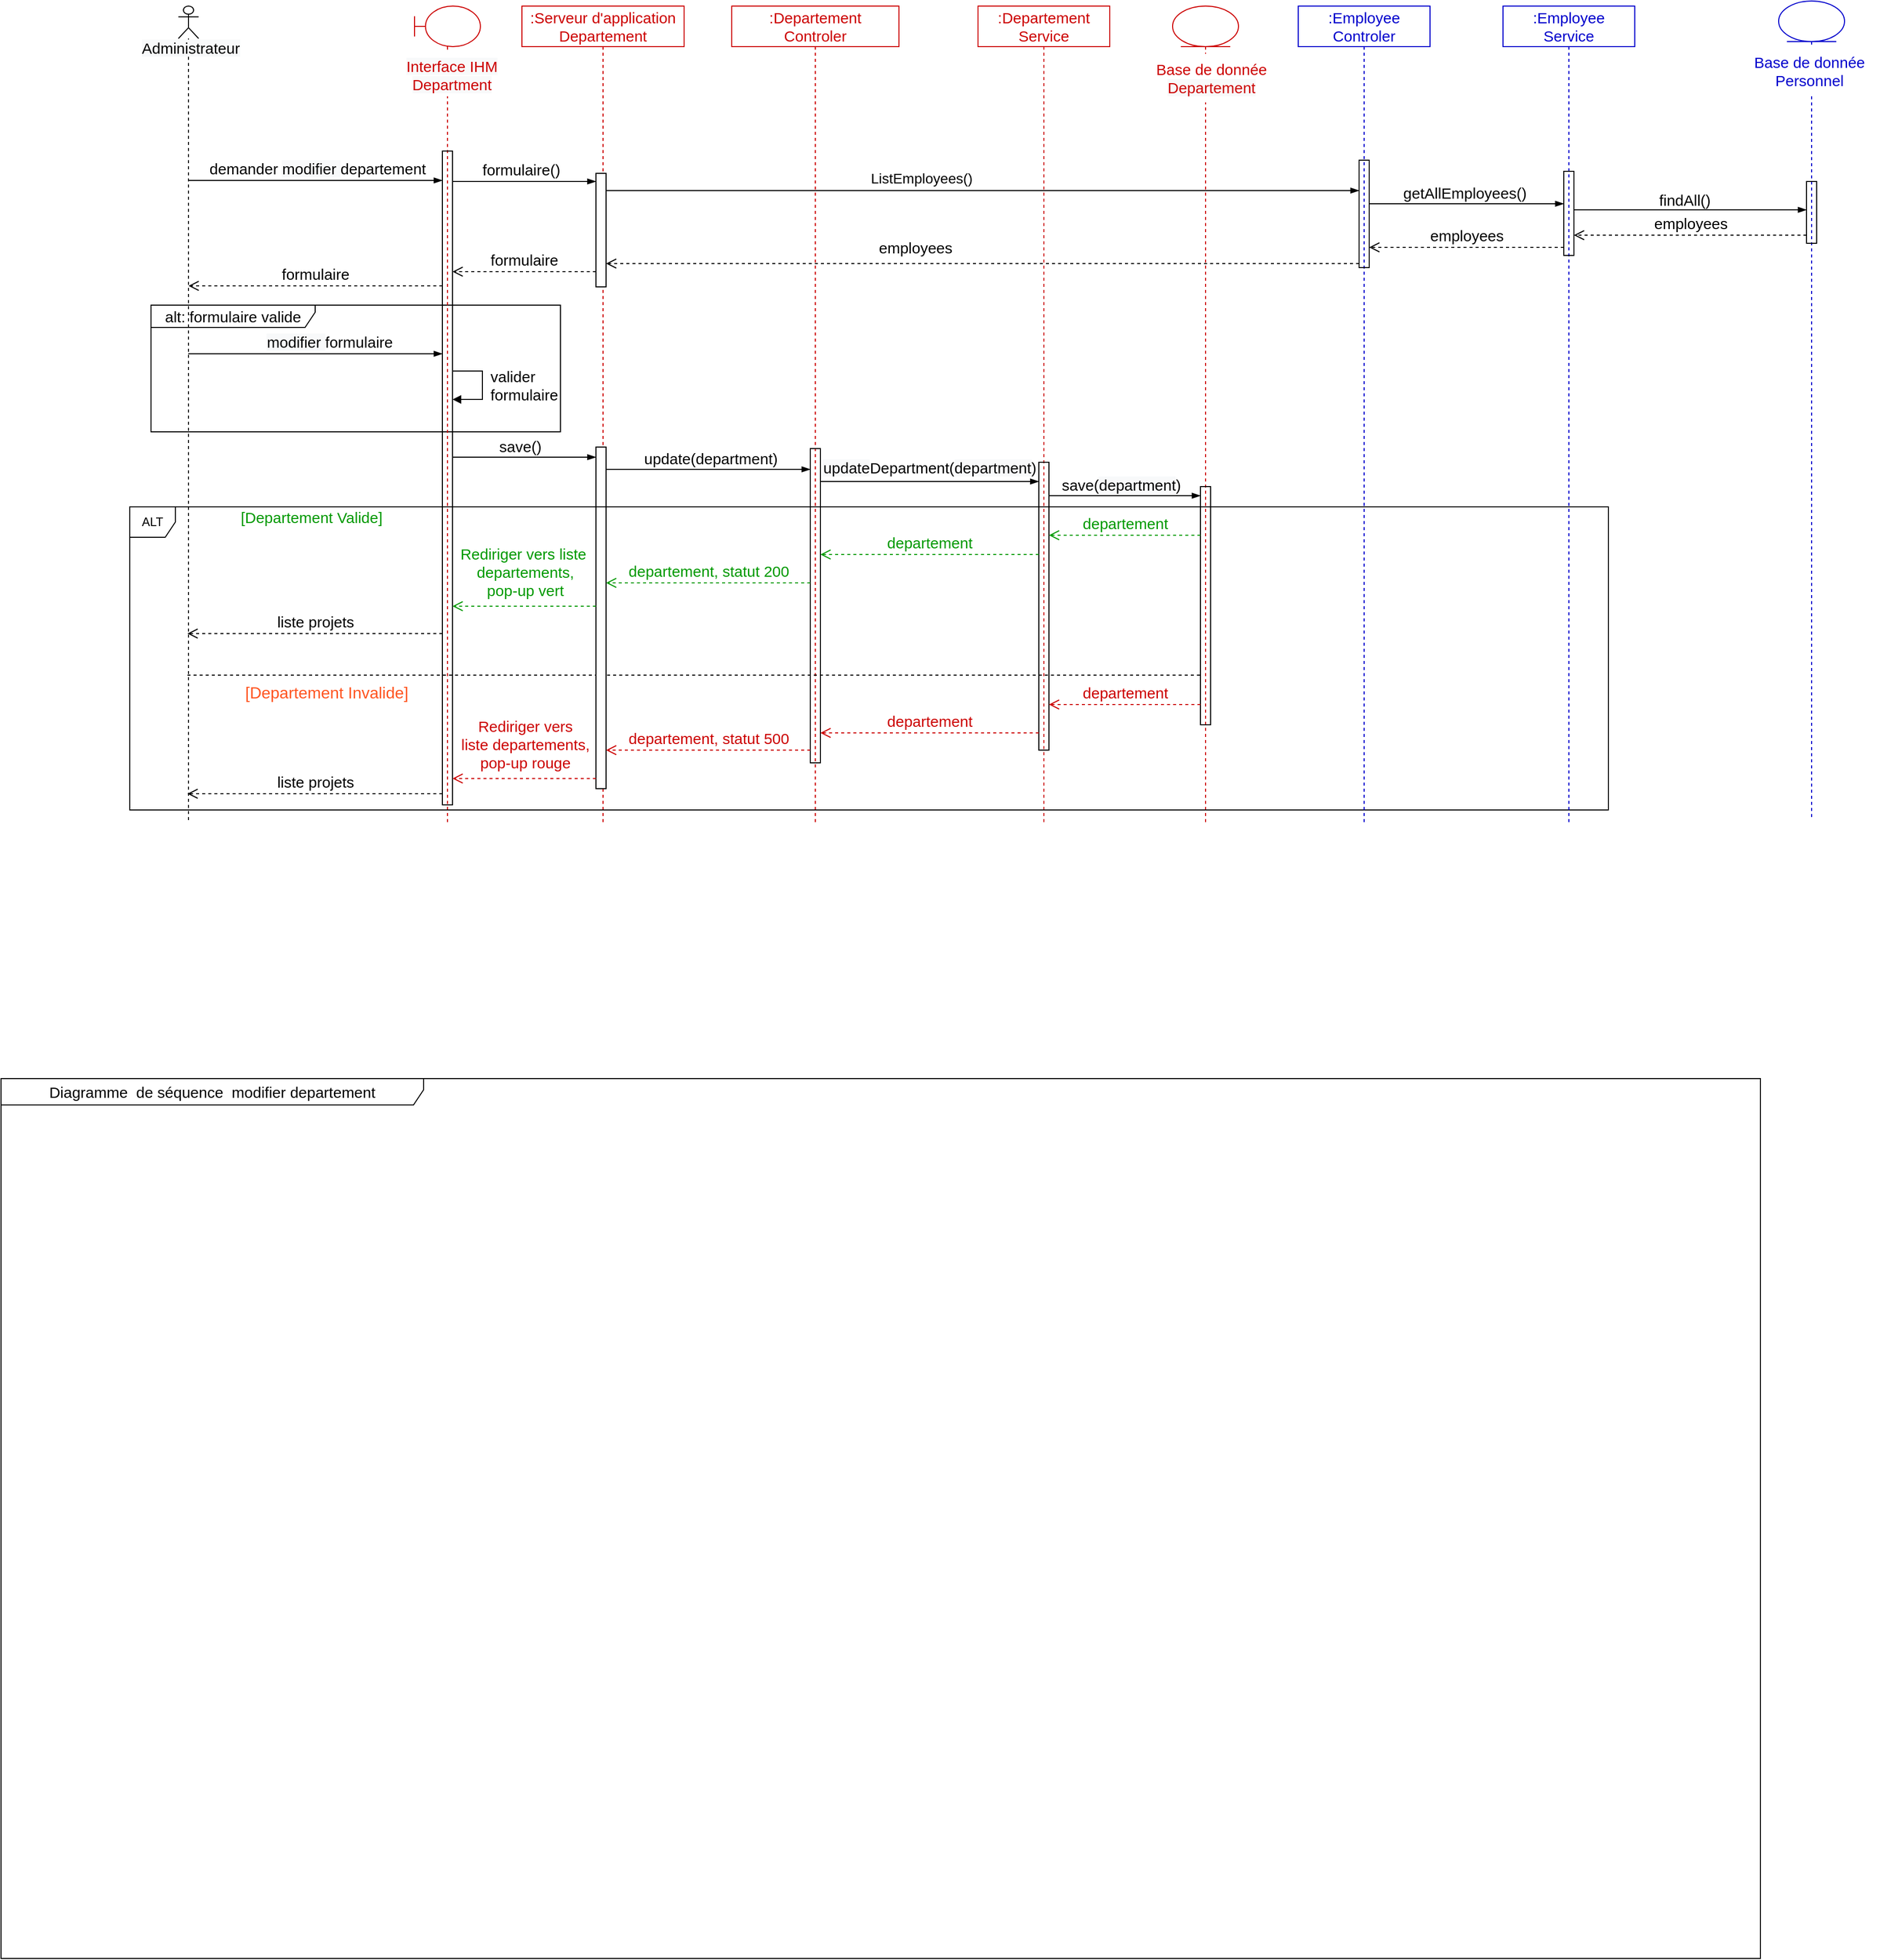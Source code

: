<mxfile version="20.2.3" type="github">
  <diagram id="Mkl_PsdnmxrldSqLvvV-" name="Page-1">
    <mxGraphModel dx="2249" dy="794" grid="0" gridSize="10" guides="1" tooltips="1" connect="1" arrows="1" fold="1" page="1" pageScale="1" pageWidth="827" pageHeight="1169" math="0" shadow="0">
      <root>
        <mxCell id="0" />
        <mxCell id="1" parent="0" />
        <mxCell id="fcN-yEFnmqgdUuzDJul8-1" value="&lt;font style=&quot;font-size: 15px;&quot;&gt;alt: formulaire valide&lt;/font&gt;" style="shape=umlFrame;whiteSpace=wrap;html=1;width=162;height=22;" vertex="1" parent="1">
          <mxGeometry x="83" y="360" width="404" height="125" as="geometry" />
        </mxCell>
        <mxCell id="fcN-yEFnmqgdUuzDJul8-2" value=":Departement&lt;br&gt;Controler" style="shape=umlLifeline;perimeter=lifelinePerimeter;whiteSpace=wrap;html=1;container=1;collapsible=0;recursiveResize=0;outlineConnect=0;rounded=0;shadow=0;glass=0;sketch=0;fillColor=none;fontSize=15;fontColor=#CC0000;strokeColor=#CC0000;" vertex="1" parent="1">
          <mxGeometry x="656" y="65" width="165" height="805" as="geometry" />
        </mxCell>
        <mxCell id="fcN-yEFnmqgdUuzDJul8-3" value="" style="html=1;points=[];perimeter=orthogonalPerimeter;rounded=0;shadow=0;glass=0;sketch=0;fontSize=15;fillColor=none;" vertex="1" parent="fcN-yEFnmqgdUuzDJul8-2">
          <mxGeometry x="77.5" y="436.5" width="10" height="310" as="geometry" />
        </mxCell>
        <mxCell id="fcN-yEFnmqgdUuzDJul8-4" style="edgeStyle=none;rounded=0;orthogonalLoop=1;jettySize=auto;html=1;fontSize=15;fontColor=#000000;strokeColor=#000000;endArrow=none;endFill=0;dashed=1;" edge="1" parent="1" target="fcN-yEFnmqgdUuzDJul8-10">
          <mxGeometry relative="1" as="geometry">
            <Array as="points">
              <mxPoint x="238" y="725" />
            </Array>
            <mxPoint x="118.962" y="725.0" as="sourcePoint" />
          </mxGeometry>
        </mxCell>
        <mxCell id="fcN-yEFnmqgdUuzDJul8-5" value="" style="shape=umlLifeline;participant=umlActor;perimeter=lifelinePerimeter;whiteSpace=wrap;html=1;container=1;collapsible=0;recursiveResize=0;verticalAlign=top;spacingTop=36;outlineConnect=0;fillColor=none;size=32;sketch=0;shadow=0;rounded=0;glass=0;" vertex="1" parent="1">
          <mxGeometry x="110" y="65" width="20" height="805" as="geometry" />
        </mxCell>
        <mxCell id="fcN-yEFnmqgdUuzDJul8-6" value="&lt;span style=&quot;color: rgb(0, 0, 0); font-family: Helvetica; font-size: 15px; font-style: normal; font-variant-ligatures: normal; font-variant-caps: normal; font-weight: 400; letter-spacing: normal; orphans: 2; text-align: center; text-indent: 0px; text-transform: none; widows: 2; word-spacing: 0px; -webkit-text-stroke-width: 0px; background-color: rgb(248, 249, 250); text-decoration-thickness: initial; text-decoration-style: initial; text-decoration-color: initial; float: none; display: inline !important;&quot;&gt;Administrateur&lt;/span&gt;" style="text;whiteSpace=wrap;html=1;fontSize=15;" vertex="1" parent="1">
          <mxGeometry x="72" y="91" width="105" height="36" as="geometry" />
        </mxCell>
        <mxCell id="fcN-yEFnmqgdUuzDJul8-7" value=":Departement&lt;br&gt;Service" style="shape=umlLifeline;perimeter=lifelinePerimeter;whiteSpace=wrap;html=1;container=1;collapsible=0;recursiveResize=0;outlineConnect=0;rounded=0;shadow=0;glass=0;sketch=0;fillColor=none;fontSize=15;fontColor=#CC0000;strokeColor=#CC0000;" vertex="1" parent="1">
          <mxGeometry x="899" y="65" width="130" height="805" as="geometry" />
        </mxCell>
        <mxCell id="fcN-yEFnmqgdUuzDJul8-8" value="" style="html=1;points=[];perimeter=orthogonalPerimeter;rounded=0;shadow=0;glass=0;sketch=0;fontSize=15;fillColor=none;" vertex="1" parent="fcN-yEFnmqgdUuzDJul8-7">
          <mxGeometry x="60" y="450" width="10" height="284" as="geometry" />
        </mxCell>
        <mxCell id="fcN-yEFnmqgdUuzDJul8-9" value="" style="shape=umlLifeline;participant=umlEntity;perimeter=lifelinePerimeter;whiteSpace=wrap;html=1;container=1;collapsible=0;recursiveResize=0;verticalAlign=top;spacingTop=36;outlineConnect=0;rounded=0;shadow=0;glass=0;sketch=0;fontSize=15;fillColor=none;fontColor=#CC6600;strokeColor=#CC0000;" vertex="1" parent="1">
          <mxGeometry x="1091" y="65" width="65" height="805" as="geometry" />
        </mxCell>
        <mxCell id="fcN-yEFnmqgdUuzDJul8-10" value="" style="html=1;points=[];perimeter=orthogonalPerimeter;rounded=0;shadow=0;glass=0;sketch=0;fontSize=15;fillColor=none;" vertex="1" parent="fcN-yEFnmqgdUuzDJul8-9">
          <mxGeometry x="27.5" y="474" width="10" height="235" as="geometry" />
        </mxCell>
        <mxCell id="fcN-yEFnmqgdUuzDJul8-11" value="&lt;span style=&quot;font-family: Helvetica; font-size: 15px; font-style: normal; font-variant-ligatures: normal; font-variant-caps: normal; font-weight: 400; letter-spacing: normal; orphans: 2; text-indent: 0px; text-transform: none; widows: 2; word-spacing: 0px; -webkit-text-stroke-width: 0px; text-decoration-thickness: initial; text-decoration-style: initial; text-decoration-color: initial; float: none; display: inline !important;&quot;&gt;Base de donnée&lt;br&gt;&lt;span style=&quot;background-color: rgb(248, 249, 250);&quot;&gt;Departement&lt;/span&gt;&lt;br&gt;&lt;/span&gt;" style="text;whiteSpace=wrap;html=1;fontSize=15;align=center;fillColor=default;fontColor=#CC0000;labelBackgroundColor=default;" vertex="1" parent="fcN-yEFnmqgdUuzDJul8-9">
          <mxGeometry x="-21" y="47" width="119" height="48" as="geometry" />
        </mxCell>
        <mxCell id="fcN-yEFnmqgdUuzDJul8-12" value="" style="shape=umlLifeline;participant=umlBoundary;perimeter=lifelinePerimeter;whiteSpace=wrap;html=1;container=1;collapsible=0;recursiveResize=0;verticalAlign=top;spacingTop=36;outlineConnect=0;rounded=0;shadow=0;glass=0;sketch=0;fontSize=15;fillColor=none;fontColor=#CC6600;strokeColor=#CC0000;" vertex="1" parent="1">
          <mxGeometry x="343" y="65" width="65" height="805" as="geometry" />
        </mxCell>
        <mxCell id="fcN-yEFnmqgdUuzDJul8-13" value="&lt;span style=&quot;font-family: Helvetica; font-size: 15px; font-style: normal; font-variant-ligatures: normal; font-variant-caps: normal; font-weight: 400; letter-spacing: normal; orphans: 2; text-indent: 0px; text-transform: none; widows: 2; word-spacing: 0px; -webkit-text-stroke-width: 0px; background-color: rgb(248, 249, 250); text-decoration-thickness: initial; text-decoration-style: initial; text-decoration-color: initial; float: none; display: inline !important;&quot;&gt;Interface IHM&lt;/span&gt;&lt;br style=&quot;font-family: Helvetica; font-size: 15px; font-style: normal; font-variant-ligatures: normal; font-variant-caps: normal; font-weight: 400; letter-spacing: normal; orphans: 2; text-indent: 0px; text-transform: none; widows: 2; word-spacing: 0px; -webkit-text-stroke-width: 0px; background-color: rgb(248, 249, 250); text-decoration-thickness: initial; text-decoration-style: initial; text-decoration-color: initial;&quot;&gt;&lt;span style=&quot;font-family: Helvetica; font-size: 15px; font-style: normal; font-variant-ligatures: normal; font-variant-caps: normal; font-weight: 400; letter-spacing: normal; orphans: 2; text-indent: 0px; text-transform: none; widows: 2; word-spacing: 0px; -webkit-text-stroke-width: 0px; background-color: rgb(248, 249, 250); text-decoration-thickness: initial; text-decoration-style: initial; text-decoration-color: initial; float: none; display: inline !important;&quot;&gt;Department&lt;/span&gt;" style="text;whiteSpace=wrap;html=1;fontSize=15;align=center;fillColor=default;fontColor=#CC0000;" vertex="1" parent="fcN-yEFnmqgdUuzDJul8-12">
          <mxGeometry x="-24" y="44" width="122" height="45" as="geometry" />
        </mxCell>
        <mxCell id="fcN-yEFnmqgdUuzDJul8-14" value="" style="html=1;points=[];perimeter=orthogonalPerimeter;rounded=0;shadow=0;glass=0;sketch=0;fontSize=15;fillColor=none;" vertex="1" parent="fcN-yEFnmqgdUuzDJul8-12">
          <mxGeometry x="27.5" y="143" width="10" height="645" as="geometry" />
        </mxCell>
        <mxCell id="fcN-yEFnmqgdUuzDJul8-15" value="valider&lt;br&gt;formulaire" style="edgeStyle=orthogonalEdgeStyle;html=1;align=left;spacingLeft=2;endArrow=block;rounded=0;fontSize=15;labelBackgroundColor=none;" edge="1" parent="fcN-yEFnmqgdUuzDJul8-12">
          <mxGeometry x="-0.001" y="4" relative="1" as="geometry">
            <mxPoint x="37.5" y="360.037" as="sourcePoint" />
            <Array as="points">
              <mxPoint x="67" y="360" />
              <mxPoint x="67" y="388" />
            </Array>
            <mxPoint x="37.5" y="388.037" as="targetPoint" />
            <mxPoint as="offset" />
          </mxGeometry>
        </mxCell>
        <mxCell id="fcN-yEFnmqgdUuzDJul8-16" value="" style="edgeStyle=elbowEdgeStyle;fontSize=12;html=1;endArrow=blockThin;endFill=1;rounded=0;" edge="1" parent="1" source="fcN-yEFnmqgdUuzDJul8-5" target="fcN-yEFnmqgdUuzDJul8-14">
          <mxGeometry width="160" relative="1" as="geometry">
            <mxPoint x="628" y="319" as="sourcePoint" />
            <mxPoint x="788" y="319" as="targetPoint" />
            <Array as="points">
              <mxPoint x="190" y="237" />
              <mxPoint x="171" y="210" />
            </Array>
          </mxGeometry>
        </mxCell>
        <mxCell id="fcN-yEFnmqgdUuzDJul8-17" value="demander&amp;nbsp;&lt;span style=&quot;background-color: rgb(248, 249, 250);&quot;&gt;modifier&amp;nbsp;&lt;/span&gt;departement" style="edgeLabel;html=1;align=center;verticalAlign=middle;resizable=0;points=[];fontSize=15;" vertex="1" connectable="0" parent="fcN-yEFnmqgdUuzDJul8-16">
          <mxGeometry x="-0.395" relative="1" as="geometry">
            <mxPoint x="51" y="-12" as="offset" />
          </mxGeometry>
        </mxCell>
        <mxCell id="fcN-yEFnmqgdUuzDJul8-18" value="" style="edgeStyle=elbowEdgeStyle;fontSize=12;html=1;endArrow=blockThin;endFill=1;rounded=0;" edge="1" parent="1" source="fcN-yEFnmqgdUuzDJul8-3" target="fcN-yEFnmqgdUuzDJul8-8">
          <mxGeometry width="160" relative="1" as="geometry">
            <mxPoint x="394" y="372" as="sourcePoint" />
            <mxPoint x="554" y="372" as="targetPoint" />
            <Array as="points">
              <mxPoint x="778" y="534" />
              <mxPoint x="753" y="325" />
              <mxPoint x="602" y="310" />
              <mxPoint x="527" y="339" />
            </Array>
          </mxGeometry>
        </mxCell>
        <mxCell id="fcN-yEFnmqgdUuzDJul8-19" value="&lt;span style=&quot;background-color: rgb(248, 249, 250);&quot;&gt;update&lt;/span&gt;Department(&lt;span style=&quot;background-color: rgb(248, 249, 250);&quot;&gt;department&lt;/span&gt;)" style="edgeLabel;html=1;align=center;verticalAlign=middle;resizable=0;points=[];fontSize=15;" vertex="1" connectable="0" parent="fcN-yEFnmqgdUuzDJul8-18">
          <mxGeometry x="0.124" relative="1" as="geometry">
            <mxPoint x="-14" y="-14" as="offset" />
          </mxGeometry>
        </mxCell>
        <mxCell id="fcN-yEFnmqgdUuzDJul8-20" value="" style="edgeStyle=elbowEdgeStyle;fontSize=12;html=1;endArrow=blockThin;endFill=1;rounded=0;" edge="1" parent="1" source="fcN-yEFnmqgdUuzDJul8-8" target="fcN-yEFnmqgdUuzDJul8-10">
          <mxGeometry width="160" relative="1" as="geometry">
            <mxPoint x="474" y="372" as="sourcePoint" />
            <mxPoint x="634" y="372" as="targetPoint" />
            <Array as="points">
              <mxPoint x="1060" y="548" />
              <mxPoint x="969" y="559" />
              <mxPoint x="766" y="335" />
            </Array>
          </mxGeometry>
        </mxCell>
        <mxCell id="fcN-yEFnmqgdUuzDJul8-21" value="save(&lt;span style=&quot;background-color: rgb(248, 249, 250);&quot;&gt;department&lt;/span&gt;)" style="edgeLabel;html=1;align=center;verticalAlign=middle;resizable=0;points=[];fontSize=15;" vertex="1" connectable="0" parent="fcN-yEFnmqgdUuzDJul8-20">
          <mxGeometry x="-0.356" y="2" relative="1" as="geometry">
            <mxPoint x="23" y="-9" as="offset" />
          </mxGeometry>
        </mxCell>
        <mxCell id="fcN-yEFnmqgdUuzDJul8-22" value="&lt;font color=&quot;#009900&quot;&gt;departement&lt;/font&gt;" style="html=1;verticalAlign=bottom;endArrow=open;dashed=1;endSize=8;rounded=0;fontSize=15;strokeColor=#009900;" edge="1" parent="1" source="fcN-yEFnmqgdUuzDJul8-10" target="fcN-yEFnmqgdUuzDJul8-8">
          <mxGeometry relative="1" as="geometry">
            <mxPoint x="806" y="359" as="sourcePoint" />
            <mxPoint x="668" y="359" as="targetPoint" />
            <Array as="points">
              <mxPoint x="1025" y="587" />
            </Array>
          </mxGeometry>
        </mxCell>
        <mxCell id="fcN-yEFnmqgdUuzDJul8-23" value="&lt;span style=&quot;color: rgb(0, 153, 0);&quot;&gt;departement&lt;/span&gt;" style="html=1;verticalAlign=bottom;endArrow=open;dashed=1;endSize=8;rounded=0;fontSize=15;strokeColor=#009900;" edge="1" parent="1" source="fcN-yEFnmqgdUuzDJul8-8" target="fcN-yEFnmqgdUuzDJul8-3">
          <mxGeometry relative="1" as="geometry">
            <mxPoint x="658" y="364" as="sourcePoint" />
            <mxPoint x="477" y="364" as="targetPoint" />
            <Array as="points">
              <mxPoint x="895" y="606" />
            </Array>
          </mxGeometry>
        </mxCell>
        <mxCell id="fcN-yEFnmqgdUuzDJul8-24" value=":Serveur d&#39;application&lt;br&gt;Departement" style="shape=umlLifeline;perimeter=lifelinePerimeter;whiteSpace=wrap;html=1;container=1;collapsible=0;recursiveResize=0;outlineConnect=0;rounded=0;shadow=0;glass=0;sketch=0;fillColor=none;fontSize=15;fontColor=#CC0000;strokeColor=#CC0000;" vertex="1" parent="1">
          <mxGeometry x="449" y="65" width="160" height="805" as="geometry" />
        </mxCell>
        <mxCell id="fcN-yEFnmqgdUuzDJul8-25" value="" style="html=1;points=[];perimeter=orthogonalPerimeter;" vertex="1" parent="fcN-yEFnmqgdUuzDJul8-24">
          <mxGeometry x="73" y="165" width="10" height="112" as="geometry" />
        </mxCell>
        <mxCell id="fcN-yEFnmqgdUuzDJul8-26" value="" style="html=1;points=[];perimeter=orthogonalPerimeter;" vertex="1" parent="fcN-yEFnmqgdUuzDJul8-24">
          <mxGeometry x="73" y="435" width="10" height="337" as="geometry" />
        </mxCell>
        <mxCell id="fcN-yEFnmqgdUuzDJul8-27" value="" style="fontSize=12;html=1;endArrow=blockThin;endFill=1;rounded=0;" edge="1" parent="1" source="fcN-yEFnmqgdUuzDJul8-14" target="fcN-yEFnmqgdUuzDJul8-25">
          <mxGeometry width="160" relative="1" as="geometry">
            <mxPoint x="294" y="256" as="sourcePoint" />
            <mxPoint x="599" y="366" as="targetPoint" />
            <Array as="points">
              <mxPoint x="382" y="238" />
            </Array>
          </mxGeometry>
        </mxCell>
        <mxCell id="fcN-yEFnmqgdUuzDJul8-28" value="formulaire()" style="edgeLabel;html=1;align=center;verticalAlign=middle;resizable=0;points=[];fontSize=15;" vertex="1" connectable="0" parent="fcN-yEFnmqgdUuzDJul8-27">
          <mxGeometry x="-0.006" y="-3" relative="1" as="geometry">
            <mxPoint x="-3" y="-15" as="offset" />
          </mxGeometry>
        </mxCell>
        <mxCell id="fcN-yEFnmqgdUuzDJul8-29" value="&lt;font style=&quot;font-size: 15px;&quot;&gt;formulaire&lt;/font&gt;" style="html=1;verticalAlign=bottom;endArrow=open;dashed=1;endSize=8;rounded=0;" edge="1" parent="1" source="fcN-yEFnmqgdUuzDJul8-25" target="fcN-yEFnmqgdUuzDJul8-14">
          <mxGeometry relative="1" as="geometry">
            <mxPoint x="438" y="323" as="sourcePoint" />
            <mxPoint x="358" y="323" as="targetPoint" />
            <Array as="points">
              <mxPoint x="469" y="327" />
            </Array>
          </mxGeometry>
        </mxCell>
        <mxCell id="fcN-yEFnmqgdUuzDJul8-30" value="&lt;font style=&quot;font-size: 15px;&quot;&gt;formulaire&lt;/font&gt;" style="html=1;verticalAlign=bottom;endArrow=open;dashed=1;endSize=8;rounded=0;" edge="1" parent="1" source="fcN-yEFnmqgdUuzDJul8-14" target="fcN-yEFnmqgdUuzDJul8-5">
          <mxGeometry relative="1" as="geometry">
            <mxPoint x="300.5" y="298" as="sourcePoint" />
            <mxPoint x="119.667" y="298" as="targetPoint" />
            <Array as="points">
              <mxPoint x="339" y="341" />
            </Array>
          </mxGeometry>
        </mxCell>
        <mxCell id="fcN-yEFnmqgdUuzDJul8-31" value="" style="fontSize=12;html=1;endArrow=blockThin;endFill=1;rounded=0;" edge="1" parent="1">
          <mxGeometry width="160" relative="1" as="geometry">
            <mxPoint x="119.759" y="408" as="sourcePoint" />
            <mxPoint x="370.5" y="408" as="targetPoint" />
            <Array as="points">
              <mxPoint x="255" y="408" />
            </Array>
          </mxGeometry>
        </mxCell>
        <mxCell id="fcN-yEFnmqgdUuzDJul8-32" value="&lt;span style=&quot;background-color: rgb(248, 249, 250);&quot;&gt;modifier&amp;nbsp;&lt;/span&gt;formulaire" style="edgeLabel;html=1;align=center;verticalAlign=middle;resizable=0;points=[];fontSize=15;" vertex="1" connectable="0" parent="fcN-yEFnmqgdUuzDJul8-31">
          <mxGeometry x="0.128" y="-4" relative="1" as="geometry">
            <mxPoint x="-3" y="-16" as="offset" />
          </mxGeometry>
        </mxCell>
        <mxCell id="fcN-yEFnmqgdUuzDJul8-33" value="" style="fontSize=12;html=1;endArrow=blockThin;endFill=1;rounded=0;" edge="1" parent="1" target="fcN-yEFnmqgdUuzDJul8-26">
          <mxGeometry width="160" relative="1" as="geometry">
            <mxPoint x="380.5" y="510.0" as="sourcePoint" />
            <mxPoint x="622" y="413" as="targetPoint" />
            <Array as="points">
              <mxPoint x="389" y="510" />
            </Array>
          </mxGeometry>
        </mxCell>
        <mxCell id="fcN-yEFnmqgdUuzDJul8-34" value="save()" style="edgeLabel;html=1;align=center;verticalAlign=middle;resizable=0;points=[];labelBackgroundColor=none;fontSize=15;" vertex="1" connectable="0" parent="fcN-yEFnmqgdUuzDJul8-33">
          <mxGeometry x="-0.081" y="1" relative="1" as="geometry">
            <mxPoint x="1" y="-10" as="offset" />
          </mxGeometry>
        </mxCell>
        <mxCell id="fcN-yEFnmqgdUuzDJul8-35" value="" style="fontSize=12;html=1;endArrow=blockThin;endFill=1;rounded=0;" edge="1" parent="1" source="fcN-yEFnmqgdUuzDJul8-26" target="fcN-yEFnmqgdUuzDJul8-3">
          <mxGeometry width="160" relative="1" as="geometry">
            <mxPoint x="532.0" y="522" as="sourcePoint" />
            <mxPoint x="726.5" y="522" as="targetPoint" />
            <Array as="points">
              <mxPoint x="552" y="522" />
            </Array>
          </mxGeometry>
        </mxCell>
        <mxCell id="fcN-yEFnmqgdUuzDJul8-36" value="update&lt;span style=&quot;font-size: 15px;&quot;&gt;(department)&lt;/span&gt;" style="edgeLabel;html=1;align=center;verticalAlign=middle;resizable=0;points=[];labelBackgroundColor=none;fontSize=15;" vertex="1" connectable="0" parent="fcN-yEFnmqgdUuzDJul8-35">
          <mxGeometry x="0.25" relative="1" as="geometry">
            <mxPoint x="-23" y="-11" as="offset" />
          </mxGeometry>
        </mxCell>
        <mxCell id="fcN-yEFnmqgdUuzDJul8-37" value="&lt;span style=&quot;color: rgb(0, 153, 0);&quot;&gt;departement&lt;/span&gt;&lt;font color=&quot;#009900&quot;&gt;, statut 200&lt;/font&gt;" style="html=1;verticalAlign=bottom;endArrow=open;dashed=1;endSize=8;rounded=0;fontSize=15;strokeColor=#009900;" edge="1" parent="1" source="fcN-yEFnmqgdUuzDJul8-3" target="fcN-yEFnmqgdUuzDJul8-26">
          <mxGeometry relative="1" as="geometry">
            <mxPoint x="661" y="606" as="sourcePoint" />
            <mxPoint x="410.0" y="606" as="targetPoint" />
            <Array as="points">
              <mxPoint x="633" y="634" />
            </Array>
          </mxGeometry>
        </mxCell>
        <mxCell id="fcN-yEFnmqgdUuzDJul8-38" value="&lt;font color=&quot;#009900&quot;&gt;Rediriger vers liste&amp;nbsp;&lt;br&gt;&lt;/font&gt;&lt;span style=&quot;color: rgb(0, 153, 0);&quot;&gt;departements&lt;/span&gt;&lt;font color=&quot;#009900&quot;&gt;,&lt;br&gt;pop-up vert&lt;br&gt;&lt;/font&gt;" style="html=1;verticalAlign=bottom;endArrow=open;dashed=1;endSize=8;rounded=0;fontSize=15;strokeColor=#009900;" edge="1" parent="1" source="fcN-yEFnmqgdUuzDJul8-26">
          <mxGeometry x="-0.014" y="-4" relative="1" as="geometry">
            <mxPoint x="674.0" y="609" as="sourcePoint" />
            <mxPoint x="380.5" y="657" as="targetPoint" />
            <Array as="points">
              <mxPoint x="459" y="657" />
            </Array>
            <mxPoint as="offset" />
          </mxGeometry>
        </mxCell>
        <mxCell id="fcN-yEFnmqgdUuzDJul8-39" value="&lt;font color=&quot;#000000&quot;&gt;liste projets&lt;/font&gt;" style="html=1;verticalAlign=bottom;endArrow=open;dashed=1;endSize=8;rounded=0;fontSize=15;fontColor=#009900;strokeColor=#000000;" edge="1" parent="1">
          <mxGeometry relative="1" as="geometry">
            <mxPoint x="370.5" y="684" as="sourcePoint" />
            <mxPoint x="118.962" y="684" as="targetPoint" />
            <Array as="points">
              <mxPoint x="274" y="684" />
            </Array>
          </mxGeometry>
        </mxCell>
        <mxCell id="fcN-yEFnmqgdUuzDJul8-40" value="" style="group" vertex="1" connectable="0" parent="1">
          <mxGeometry x="37" y="381" width="1751" height="549" as="geometry" />
        </mxCell>
        <mxCell id="fcN-yEFnmqgdUuzDJul8-41" value="ALT" style="shape=umlFrame;whiteSpace=wrap;html=1;width=45;height=30;" vertex="1" parent="fcN-yEFnmqgdUuzDJul8-40">
          <mxGeometry x="25.041" y="178" width="1458.959" height="299" as="geometry" />
        </mxCell>
        <mxCell id="fcN-yEFnmqgdUuzDJul8-42" value="&lt;div style=&quot;text-align: left; font-size: 15px;&quot;&gt;&lt;span style=&quot;background-color: initial; font-size: 15px;&quot;&gt;[Departement&amp;nbsp;&lt;/span&gt;&lt;span style=&quot;background-color: initial; text-align: right; font-size: 15px;&quot;&gt;Valide]&lt;/span&gt;&lt;/div&gt;" style="text;html=1;strokeColor=none;fillColor=none;align=center;verticalAlign=middle;whiteSpace=wrap;rounded=0;fontSize=15;fontColor=#009900;" vertex="1" parent="fcN-yEFnmqgdUuzDJul8-40">
          <mxGeometry x="101.48" y="175.74" width="206.52" height="24.35" as="geometry" />
        </mxCell>
        <mxCell id="fcN-yEFnmqgdUuzDJul8-43" value="[Departement Invalide]" style="text;html=1;strokeColor=none;fillColor=none;align=center;verticalAlign=middle;whiteSpace=wrap;rounded=0;fontSize=16;fontColor=#FF5521;" vertex="1" parent="fcN-yEFnmqgdUuzDJul8-40">
          <mxGeometry x="136.064" y="350.002" width="167.378" height="22.604" as="geometry" />
        </mxCell>
        <mxCell id="fcN-yEFnmqgdUuzDJul8-45" value="&lt;font color=&quot;#cc0000&quot;&gt;departement&lt;/font&gt;" style="html=1;verticalAlign=bottom;endArrow=open;dashed=1;endSize=8;rounded=0;fontSize=15;fontColor=#000000;strokeColor=#CC0000;" edge="1" parent="1" source="fcN-yEFnmqgdUuzDJul8-10" target="fcN-yEFnmqgdUuzDJul8-8">
          <mxGeometry relative="1" as="geometry">
            <mxPoint x="680" y="764" as="sourcePoint" />
            <mxPoint x="600" y="764" as="targetPoint" />
            <Array as="points">
              <mxPoint x="1038" y="754" />
            </Array>
          </mxGeometry>
        </mxCell>
        <mxCell id="fcN-yEFnmqgdUuzDJul8-46" value="&lt;span style=&quot;color: rgb(204, 0, 0);&quot;&gt;departement&lt;/span&gt;" style="html=1;verticalAlign=bottom;endArrow=open;dashed=1;endSize=8;rounded=0;fontSize=15;fontColor=#000000;strokeColor=#CC0000;" edge="1" parent="1" source="fcN-yEFnmqgdUuzDJul8-8" target="fcN-yEFnmqgdUuzDJul8-3">
          <mxGeometry relative="1" as="geometry">
            <mxPoint x="915" y="794" as="sourcePoint" />
            <mxPoint x="744" y="794" as="targetPoint" />
            <Array as="points">
              <mxPoint x="879" y="782" />
            </Array>
          </mxGeometry>
        </mxCell>
        <mxCell id="fcN-yEFnmqgdUuzDJul8-47" value="&lt;span style=&quot;color: rgb(204, 0, 0);&quot;&gt;departement&lt;/span&gt;&lt;font color=&quot;#cc0000&quot;&gt;, statut 500&lt;/font&gt;" style="html=1;verticalAlign=bottom;endArrow=open;dashed=1;endSize=8;rounded=0;fontSize=15;fontColor=#000000;strokeColor=#CC0000;" edge="1" parent="1" source="fcN-yEFnmqgdUuzDJul8-3" target="fcN-yEFnmqgdUuzDJul8-26">
          <mxGeometry relative="1" as="geometry">
            <mxPoint x="651" y="791" as="sourcePoint" />
            <mxPoint x="400.0" y="791" as="targetPoint" />
            <Array as="points">
              <mxPoint x="619" y="799" />
            </Array>
          </mxGeometry>
        </mxCell>
        <mxCell id="fcN-yEFnmqgdUuzDJul8-48" value="&lt;font color=&quot;#cc0000&quot;&gt;Rediriger vers &lt;br&gt;liste&amp;nbsp;&lt;/font&gt;&lt;span style=&quot;color: rgb(204, 0, 0);&quot;&gt;departements&lt;/span&gt;&lt;font color=&quot;#cc0000&quot;&gt;,&lt;br&gt;pop-up rouge&lt;/font&gt;" style="html=1;verticalAlign=bottom;endArrow=open;dashed=1;endSize=8;rounded=0;fontSize=15;strokeColor=#CC0000;" edge="1" parent="1" source="fcN-yEFnmqgdUuzDJul8-26">
          <mxGeometry x="-0.014" y="-4" relative="1" as="geometry">
            <mxPoint x="495" y="799" as="sourcePoint" />
            <mxPoint x="380.5" y="827" as="targetPoint" />
            <Array as="points">
              <mxPoint x="445" y="827" />
            </Array>
            <mxPoint as="offset" />
          </mxGeometry>
        </mxCell>
        <mxCell id="fcN-yEFnmqgdUuzDJul8-49" value="&lt;font color=&quot;#000000&quot;&gt;liste projets&lt;/font&gt;" style="html=1;verticalAlign=bottom;endArrow=open;dashed=1;endSize=8;rounded=0;fontSize=15;fontColor=#009900;strokeColor=#000000;" edge="1" parent="1">
          <mxGeometry relative="1" as="geometry">
            <mxPoint x="370.5" y="842" as="sourcePoint" />
            <mxPoint x="118.962" y="842" as="targetPoint" />
            <Array as="points">
              <mxPoint x="231" y="842" />
            </Array>
          </mxGeometry>
        </mxCell>
        <mxCell id="fcN-yEFnmqgdUuzDJul8-50" value=":Employee&lt;br&gt;Controler" style="shape=umlLifeline;perimeter=lifelinePerimeter;whiteSpace=wrap;html=1;container=1;collapsible=0;recursiveResize=0;outlineConnect=0;rounded=0;shadow=0;glass=0;sketch=0;fillColor=none;fontSize=15;strokeColor=#0000CC;fontColor=#0000CC;" vertex="1" parent="1">
          <mxGeometry x="1215" y="65" width="130" height="805" as="geometry" />
        </mxCell>
        <mxCell id="fcN-yEFnmqgdUuzDJul8-51" value="" style="html=1;points=[];perimeter=orthogonalPerimeter;rounded=0;shadow=0;glass=0;sketch=0;fontSize=15;fillColor=none;" vertex="1" parent="fcN-yEFnmqgdUuzDJul8-50">
          <mxGeometry x="60" y="152" width="10" height="106" as="geometry" />
        </mxCell>
        <mxCell id="fcN-yEFnmqgdUuzDJul8-52" value="" style="shape=umlLifeline;participant=umlEntity;perimeter=lifelinePerimeter;whiteSpace=wrap;html=1;container=1;collapsible=0;recursiveResize=0;verticalAlign=top;spacingTop=36;outlineConnect=0;rounded=0;shadow=0;glass=0;sketch=0;fontSize=15;fillColor=none;strokeColor=#0000CC;" vertex="1" parent="1">
          <mxGeometry x="1689" y="60" width="65" height="805" as="geometry" />
        </mxCell>
        <mxCell id="fcN-yEFnmqgdUuzDJul8-53" value="Base de donnée&lt;br&gt;Personnel" style="text;whiteSpace=wrap;html=1;fontSize=15;align=center;fillColor=default;fontColor=#0000CC;" vertex="1" parent="fcN-yEFnmqgdUuzDJul8-52">
          <mxGeometry x="-33" y="45" width="127" height="48" as="geometry" />
        </mxCell>
        <mxCell id="fcN-yEFnmqgdUuzDJul8-54" value="" style="html=1;points=[];perimeter=orthogonalPerimeter;rounded=0;shadow=0;glass=0;sketch=0;fontSize=15;fillColor=none;" vertex="1" parent="fcN-yEFnmqgdUuzDJul8-52">
          <mxGeometry x="27.5" y="178" width="10" height="61" as="geometry" />
        </mxCell>
        <mxCell id="fcN-yEFnmqgdUuzDJul8-55" value=":Employee&lt;br&gt;Service" style="shape=umlLifeline;perimeter=lifelinePerimeter;whiteSpace=wrap;html=1;container=1;collapsible=0;recursiveResize=0;outlineConnect=0;rounded=0;shadow=0;glass=0;sketch=0;fillColor=none;fontSize=15;strokeColor=#0000CC;fontColor=#0000CC;" vertex="1" parent="1">
          <mxGeometry x="1417" y="65" width="130" height="805" as="geometry" />
        </mxCell>
        <mxCell id="fcN-yEFnmqgdUuzDJul8-56" value="" style="html=1;points=[];perimeter=orthogonalPerimeter;rounded=0;shadow=0;glass=0;sketch=0;fontSize=15;fillColor=none;" vertex="1" parent="fcN-yEFnmqgdUuzDJul8-55">
          <mxGeometry x="60" y="163" width="10" height="83" as="geometry" />
        </mxCell>
        <mxCell id="fcN-yEFnmqgdUuzDJul8-57" value="" style="edgeStyle=elbowEdgeStyle;fontSize=12;html=1;endArrow=blockThin;endFill=1;rounded=0;fontColor=#CC0000;" edge="1" parent="1" source="fcN-yEFnmqgdUuzDJul8-25" target="fcN-yEFnmqgdUuzDJul8-51">
          <mxGeometry width="160" relative="1" as="geometry">
            <mxPoint x="841" y="372" as="sourcePoint" />
            <mxPoint x="1001" y="372" as="targetPoint" />
            <Array as="points">
              <mxPoint x="1209" y="247" />
            </Array>
          </mxGeometry>
        </mxCell>
        <mxCell id="fcN-yEFnmqgdUuzDJul8-58" value="&lt;font style=&quot;font-size: 14px;&quot;&gt;ListEmployees()&lt;/font&gt;" style="edgeLabel;html=1;align=center;verticalAlign=middle;resizable=0;points=[];fontColor=#000000;" vertex="1" connectable="0" parent="fcN-yEFnmqgdUuzDJul8-57">
          <mxGeometry x="-0.164" y="-2" relative="1" as="geometry">
            <mxPoint y="-14" as="offset" />
          </mxGeometry>
        </mxCell>
        <mxCell id="fcN-yEFnmqgdUuzDJul8-59" value="" style="edgeStyle=elbowEdgeStyle;fontSize=12;html=1;endArrow=blockThin;endFill=1;rounded=0;" edge="1" parent="1" source="fcN-yEFnmqgdUuzDJul8-56" target="fcN-yEFnmqgdUuzDJul8-54">
          <mxGeometry width="160" relative="1" as="geometry">
            <mxPoint x="1015" y="313" as="sourcePoint" />
            <mxPoint x="1225" y="280" as="targetPoint" />
            <Array as="points">
              <mxPoint x="1612" y="266" />
              <mxPoint x="1590" y="254" />
              <mxPoint x="1427" y="263" />
              <mxPoint x="917" y="318" />
            </Array>
          </mxGeometry>
        </mxCell>
        <mxCell id="fcN-yEFnmqgdUuzDJul8-60" value="findAll()" style="edgeLabel;html=1;align=center;verticalAlign=middle;resizable=0;points=[];fontSize=15;labelBackgroundColor=none;" vertex="1" connectable="0" parent="fcN-yEFnmqgdUuzDJul8-59">
          <mxGeometry x="-0.356" y="2" relative="1" as="geometry">
            <mxPoint x="35" y="-8" as="offset" />
          </mxGeometry>
        </mxCell>
        <mxCell id="fcN-yEFnmqgdUuzDJul8-61" value="" style="edgeStyle=elbowEdgeStyle;fontSize=12;html=1;endArrow=blockThin;endFill=1;rounded=0;" edge="1" parent="1" source="fcN-yEFnmqgdUuzDJul8-51" target="fcN-yEFnmqgdUuzDJul8-56">
          <mxGeometry width="160" relative="1" as="geometry">
            <mxPoint x="1327" y="273" as="sourcePoint" />
            <mxPoint x="1571" y="273" as="targetPoint" />
            <Array as="points">
              <mxPoint x="1461" y="260" />
              <mxPoint x="1470" y="273" />
              <mxPoint x="1319" y="258" />
              <mxPoint x="1244" y="287" />
            </Array>
          </mxGeometry>
        </mxCell>
        <mxCell id="fcN-yEFnmqgdUuzDJul8-62" value="getAllEmployees()" style="edgeLabel;html=1;align=center;verticalAlign=middle;resizable=0;points=[];fontSize=15;labelBackgroundColor=none;" vertex="1" connectable="0" parent="fcN-yEFnmqgdUuzDJul8-61">
          <mxGeometry x="0.124" relative="1" as="geometry">
            <mxPoint x="-14" y="-11" as="offset" />
          </mxGeometry>
        </mxCell>
        <mxCell id="fcN-yEFnmqgdUuzDJul8-63" value="employees" style="html=1;verticalAlign=bottom;endArrow=open;dashed=1;endSize=8;rounded=0;fontSize=15;" edge="1" parent="1" source="fcN-yEFnmqgdUuzDJul8-54" target="fcN-yEFnmqgdUuzDJul8-56">
          <mxGeometry relative="1" as="geometry">
            <mxPoint x="1704.5" y="459" as="sourcePoint" />
            <mxPoint x="1553" y="459" as="targetPoint" />
            <Array as="points">
              <mxPoint x="1668" y="291" />
            </Array>
          </mxGeometry>
        </mxCell>
        <mxCell id="fcN-yEFnmqgdUuzDJul8-64" value="employees" style="html=1;verticalAlign=bottom;endArrow=open;dashed=1;endSize=8;rounded=0;fontSize=15;" edge="1" parent="1" source="fcN-yEFnmqgdUuzDJul8-56" target="fcN-yEFnmqgdUuzDJul8-51">
          <mxGeometry relative="1" as="geometry">
            <mxPoint x="1535.5" y="296" as="sourcePoint" />
            <mxPoint x="1385" y="296" as="targetPoint" />
            <Array as="points">
              <mxPoint x="1451" y="303" />
            </Array>
          </mxGeometry>
        </mxCell>
        <mxCell id="fcN-yEFnmqgdUuzDJul8-65" value="employees" style="html=1;verticalAlign=bottom;endArrow=open;dashed=1;endSize=8;rounded=0;fontSize=15;" edge="1" parent="1" source="fcN-yEFnmqgdUuzDJul8-51" target="fcN-yEFnmqgdUuzDJul8-25">
          <mxGeometry x="0.179" y="-4" relative="1" as="geometry">
            <mxPoint x="931.5" y="319" as="sourcePoint" />
            <mxPoint x="781" y="319" as="targetPoint" />
            <Array as="points">
              <mxPoint x="883" y="319" />
            </Array>
            <mxPoint as="offset" />
          </mxGeometry>
        </mxCell>
        <mxCell id="fcN-yEFnmqgdUuzDJul8-44" value="Diagramme&amp;nbsp; de séquence&amp;nbsp; modifier departement" style="shape=umlFrame;whiteSpace=wrap;html=1;rounded=0;shadow=0;glass=0;sketch=0;fontSize=15;fillColor=none;width=417;height=26;" vertex="1" parent="1">
          <mxGeometry x="-65" y="1123" width="1736" height="868" as="geometry" />
        </mxCell>
      </root>
    </mxGraphModel>
  </diagram>
</mxfile>

